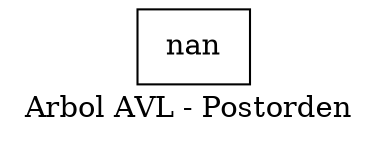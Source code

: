 digraph arbolpostorden {
node [shape = record];
rankdir=LR;
nodo0[label="nan"];
nodo0;
label = "Arbol AVL - Postorden "
}

